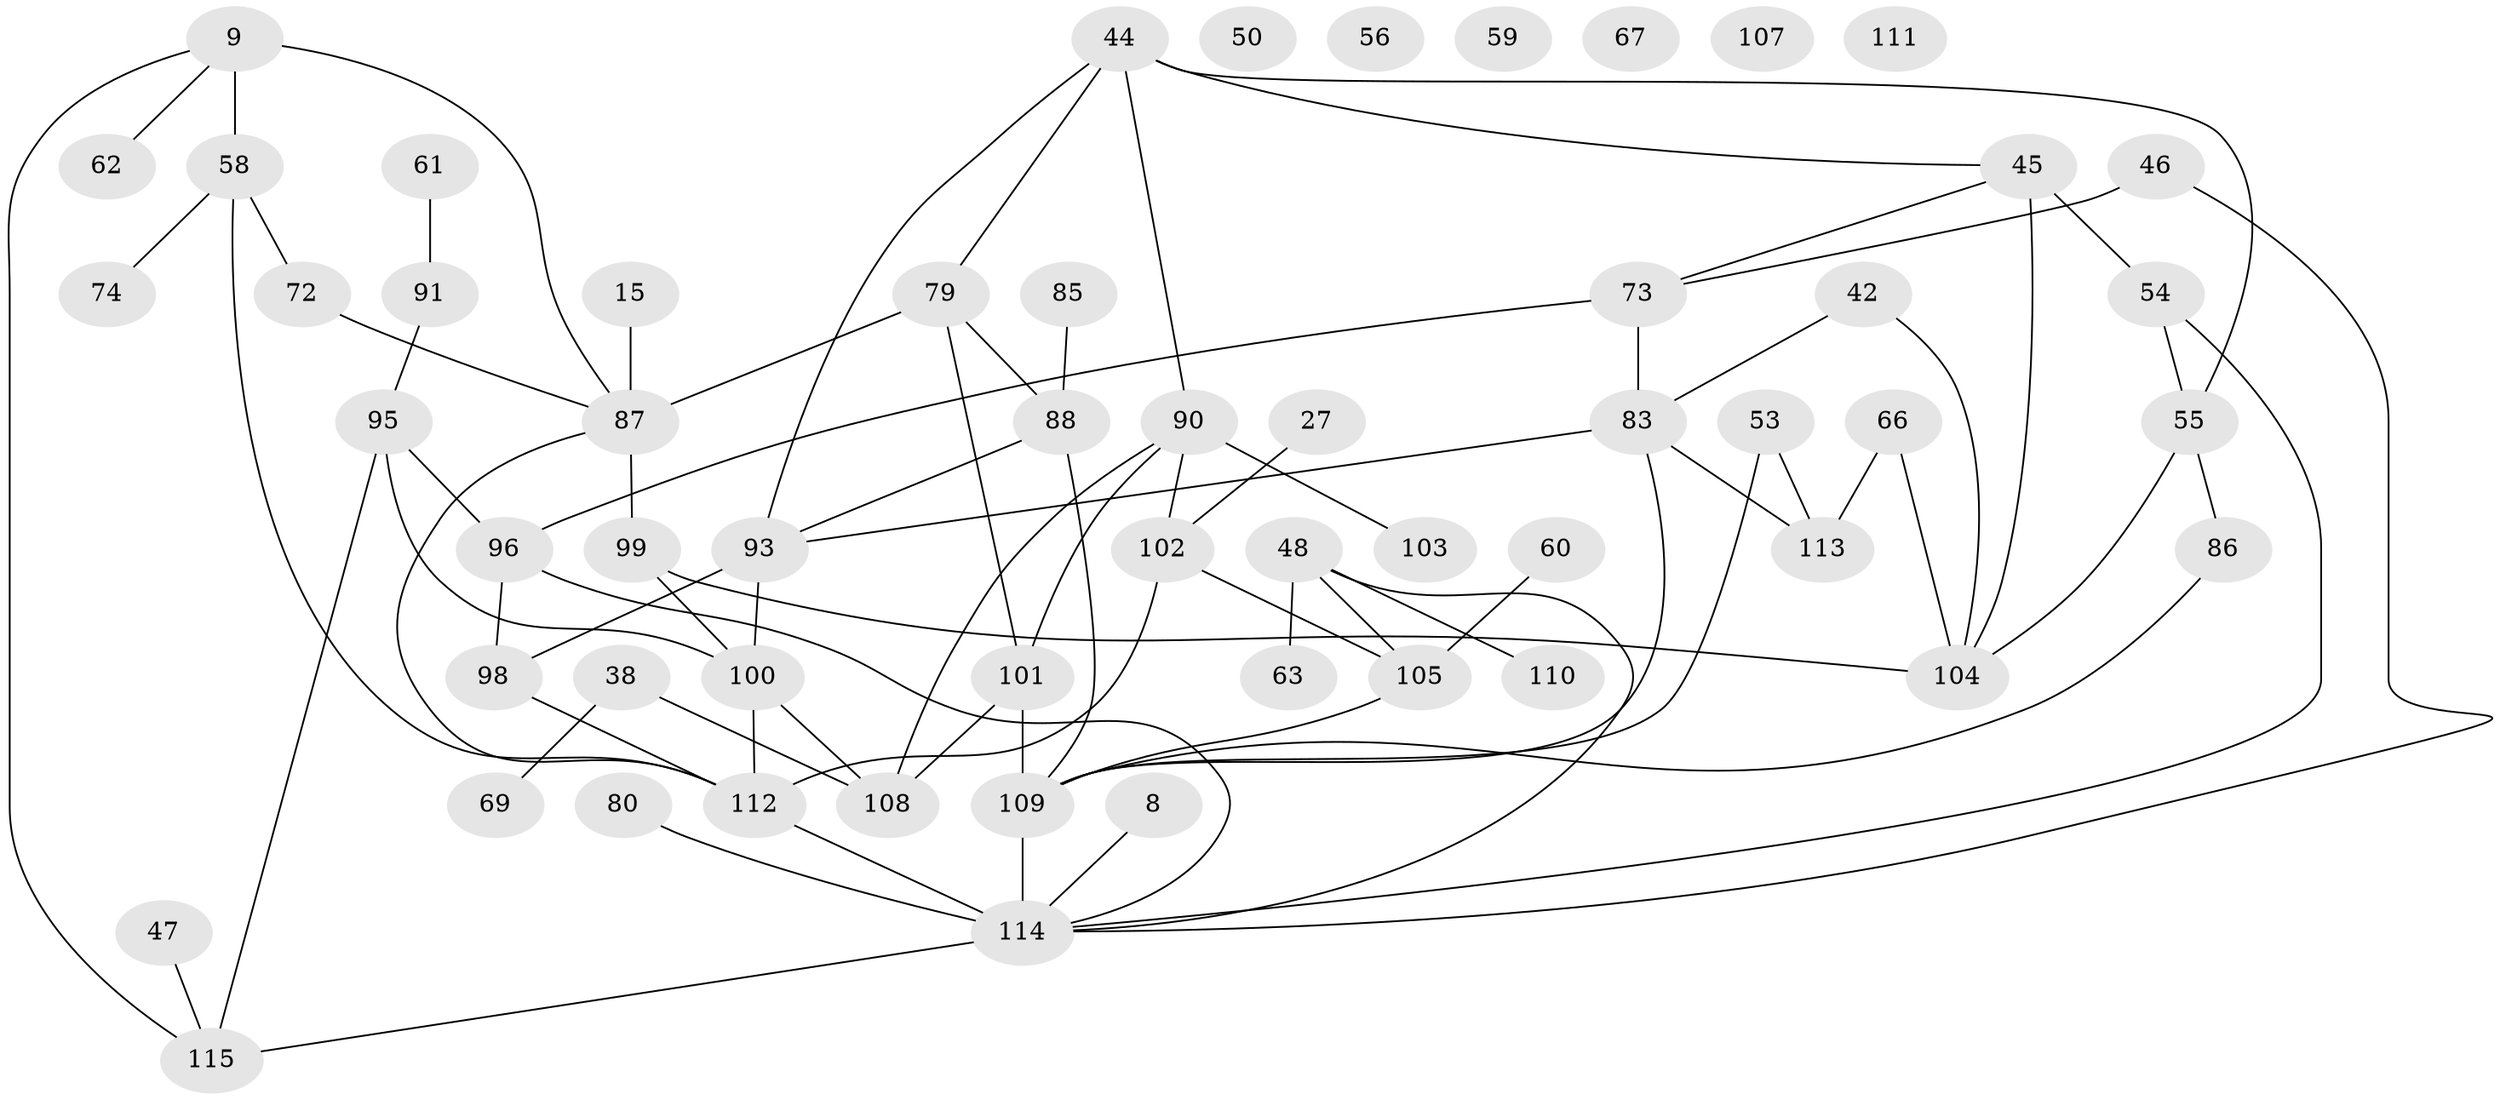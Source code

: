 // original degree distribution, {3: 0.21739130434782608, 1: 0.17391304347826086, 2: 0.26956521739130435, 5: 0.05217391304347826, 4: 0.20869565217391303, 6: 0.017391304347826087, 0: 0.05217391304347826, 7: 0.008695652173913044}
// Generated by graph-tools (version 1.1) at 2025/39/03/09/25 04:39:24]
// undirected, 57 vertices, 80 edges
graph export_dot {
graph [start="1"]
  node [color=gray90,style=filled];
  8;
  9;
  15;
  27;
  38;
  42 [super="+26"];
  44;
  45 [super="+36"];
  46;
  47;
  48 [super="+10"];
  50;
  53;
  54;
  55 [super="+24"];
  56;
  58 [super="+34"];
  59;
  60;
  61;
  62;
  63;
  66;
  67;
  69;
  72;
  73 [super="+64"];
  74;
  79 [super="+51"];
  80;
  83 [super="+81"];
  85;
  86;
  87 [super="+77"];
  88 [super="+82+75"];
  90 [super="+41+49"];
  91;
  93 [super="+89+28"];
  95;
  96 [super="+25"];
  98 [super="+12"];
  99 [super="+52"];
  100 [super="+94"];
  101;
  102 [super="+18"];
  103;
  104 [super="+4+57"];
  105 [super="+20+68"];
  107;
  108 [super="+70"];
  109 [super="+16+97"];
  110;
  111;
  112 [super="+106"];
  113 [super="+5+30"];
  114 [super="+29+43+76+84+40"];
  115 [super="+23"];
  8 -- 114;
  9 -- 58 [weight=2];
  9 -- 62;
  9 -- 115;
  9 -- 87;
  15 -- 87;
  27 -- 102;
  38 -- 69;
  38 -- 108;
  42 -- 104;
  42 -- 83;
  44 -- 55;
  44 -- 79 [weight=2];
  44 -- 45;
  44 -- 93;
  44 -- 90;
  45 -- 54 [weight=2];
  45 -- 104;
  45 -- 73;
  46 -- 73;
  46 -- 114;
  47 -- 115;
  48 -- 110;
  48 -- 105;
  48 -- 114;
  48 -- 63;
  53 -- 113;
  53 -- 109;
  54 -- 55;
  54 -- 114;
  55 -- 86;
  55 -- 104;
  58 -- 72;
  58 -- 112;
  58 -- 74;
  60 -- 105 [weight=2];
  61 -- 91;
  66 -- 104;
  66 -- 113;
  72 -- 87;
  73 -- 96 [weight=2];
  73 -- 83;
  79 -- 101;
  79 -- 88;
  79 -- 87;
  80 -- 114;
  83 -- 113 [weight=2];
  83 -- 93 [weight=2];
  83 -- 109;
  85 -- 88;
  86 -- 109;
  87 -- 99 [weight=2];
  87 -- 112;
  88 -- 93;
  88 -- 109;
  90 -- 101;
  90 -- 102;
  90 -- 103;
  90 -- 108;
  91 -- 95;
  93 -- 98;
  93 -- 100;
  95 -- 96;
  95 -- 115;
  95 -- 100;
  96 -- 98;
  96 -- 114;
  98 -- 112;
  99 -- 100;
  99 -- 104 [weight=2];
  100 -- 108;
  100 -- 112;
  101 -- 108 [weight=2];
  101 -- 109;
  102 -- 105 [weight=2];
  102 -- 112;
  105 -- 109;
  109 -- 114 [weight=2];
  112 -- 114 [weight=2];
  114 -- 115;
}
